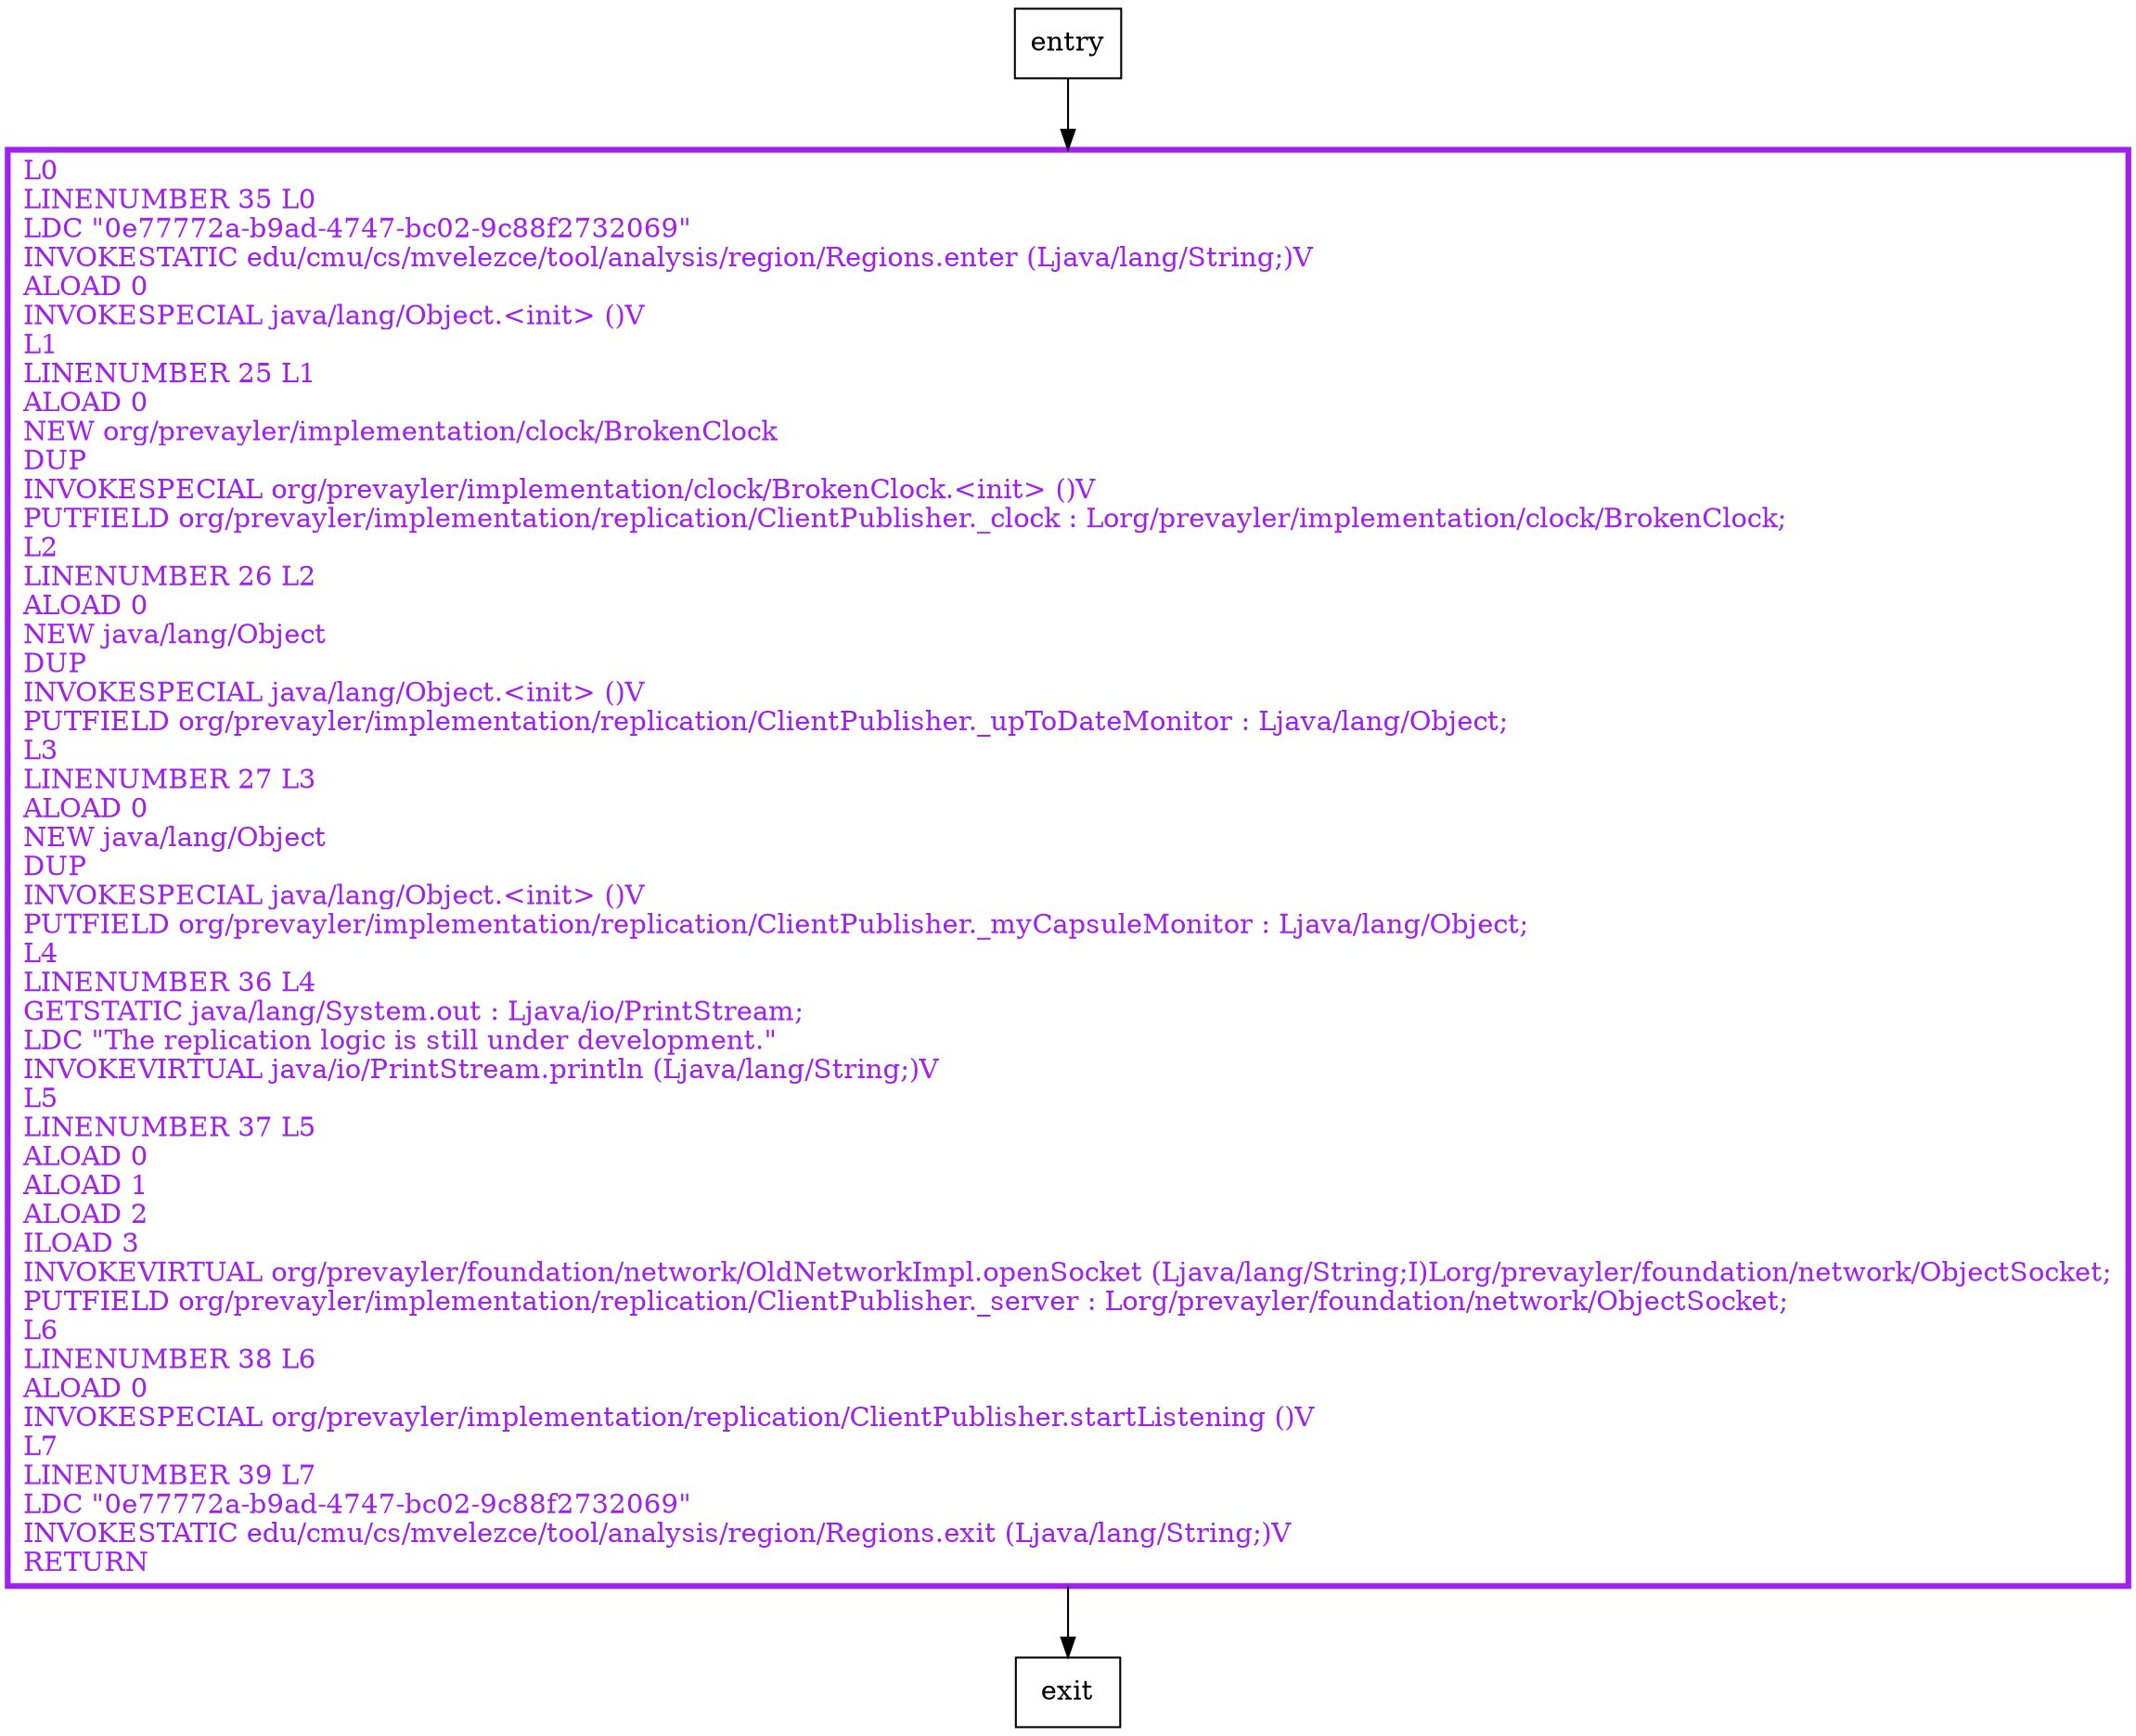 digraph <init> {
node [shape=record];
940411662 [label="L0\lLINENUMBER 35 L0\lLDC \"0e77772a-b9ad-4747-bc02-9c88f2732069\"\lINVOKESTATIC edu/cmu/cs/mvelezce/tool/analysis/region/Regions.enter (Ljava/lang/String;)V\lALOAD 0\lINVOKESPECIAL java/lang/Object.\<init\> ()V\lL1\lLINENUMBER 25 L1\lALOAD 0\lNEW org/prevayler/implementation/clock/BrokenClock\lDUP\lINVOKESPECIAL org/prevayler/implementation/clock/BrokenClock.\<init\> ()V\lPUTFIELD org/prevayler/implementation/replication/ClientPublisher._clock : Lorg/prevayler/implementation/clock/BrokenClock;\lL2\lLINENUMBER 26 L2\lALOAD 0\lNEW java/lang/Object\lDUP\lINVOKESPECIAL java/lang/Object.\<init\> ()V\lPUTFIELD org/prevayler/implementation/replication/ClientPublisher._upToDateMonitor : Ljava/lang/Object;\lL3\lLINENUMBER 27 L3\lALOAD 0\lNEW java/lang/Object\lDUP\lINVOKESPECIAL java/lang/Object.\<init\> ()V\lPUTFIELD org/prevayler/implementation/replication/ClientPublisher._myCapsuleMonitor : Ljava/lang/Object;\lL4\lLINENUMBER 36 L4\lGETSTATIC java/lang/System.out : Ljava/io/PrintStream;\lLDC \"The replication logic is still under development.\"\lINVOKEVIRTUAL java/io/PrintStream.println (Ljava/lang/String;)V\lL5\lLINENUMBER 37 L5\lALOAD 0\lALOAD 1\lALOAD 2\lILOAD 3\lINVOKEVIRTUAL org/prevayler/foundation/network/OldNetworkImpl.openSocket (Ljava/lang/String;I)Lorg/prevayler/foundation/network/ObjectSocket;\lPUTFIELD org/prevayler/implementation/replication/ClientPublisher._server : Lorg/prevayler/foundation/network/ObjectSocket;\lL6\lLINENUMBER 38 L6\lALOAD 0\lINVOKESPECIAL org/prevayler/implementation/replication/ClientPublisher.startListening ()V\lL7\lLINENUMBER 39 L7\lLDC \"0e77772a-b9ad-4747-bc02-9c88f2732069\"\lINVOKESTATIC edu/cmu/cs/mvelezce/tool/analysis/region/Regions.exit (Ljava/lang/String;)V\lRETURN\l"];
entry;
exit;
entry -> 940411662;
940411662 -> exit;
940411662[fontcolor="purple", penwidth=3, color="purple"];
}

